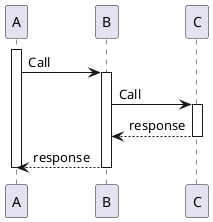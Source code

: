 @startuml System detailed
activate A
A -> B++: Call
B -> C++: Call
return response
return response
deactivate A

@enduml